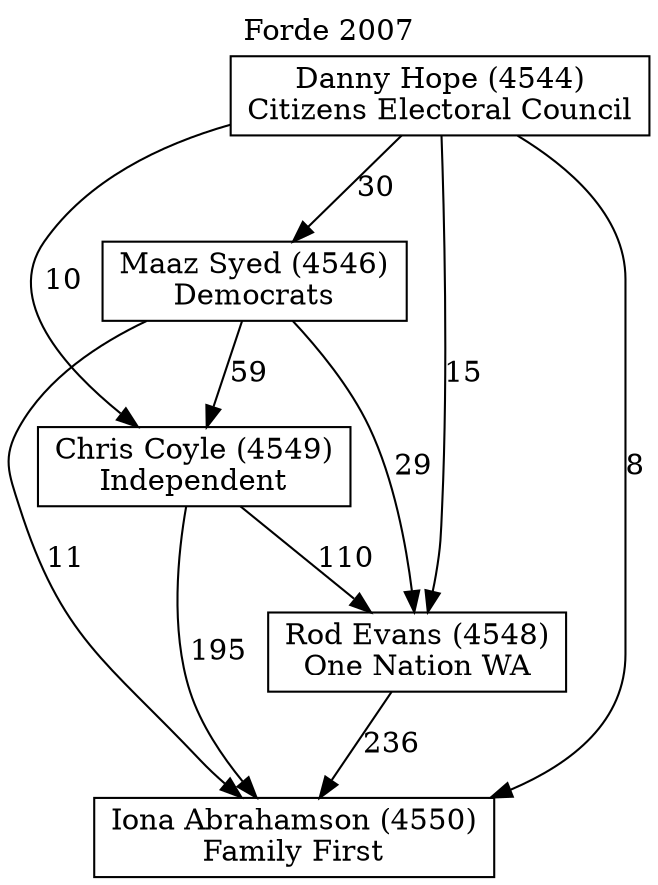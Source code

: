 // House preference flow
digraph "Iona Abrahamson (4550)_Forde_2007" {
	graph [label="Forde 2007" labelloc=t mclimit=10]
	node [shape=box]
	"Iona Abrahamson (4550)" [label="Iona Abrahamson (4550)
Family First"]
	"Rod Evans (4548)" [label="Rod Evans (4548)
One Nation WA"]
	"Chris Coyle (4549)" [label="Chris Coyle (4549)
Independent"]
	"Maaz Syed (4546)" [label="Maaz Syed (4546)
Democrats"]
	"Danny Hope (4544)" [label="Danny Hope (4544)
Citizens Electoral Council"]
	"Rod Evans (4548)" -> "Iona Abrahamson (4550)" [label=236]
	"Chris Coyle (4549)" -> "Rod Evans (4548)" [label=110]
	"Maaz Syed (4546)" -> "Chris Coyle (4549)" [label=59]
	"Danny Hope (4544)" -> "Maaz Syed (4546)" [label=30]
	"Chris Coyle (4549)" -> "Iona Abrahamson (4550)" [label=195]
	"Maaz Syed (4546)" -> "Iona Abrahamson (4550)" [label=11]
	"Danny Hope (4544)" -> "Iona Abrahamson (4550)" [label=8]
	"Danny Hope (4544)" -> "Chris Coyle (4549)" [label=10]
	"Maaz Syed (4546)" -> "Rod Evans (4548)" [label=29]
	"Danny Hope (4544)" -> "Rod Evans (4548)" [label=15]
}

